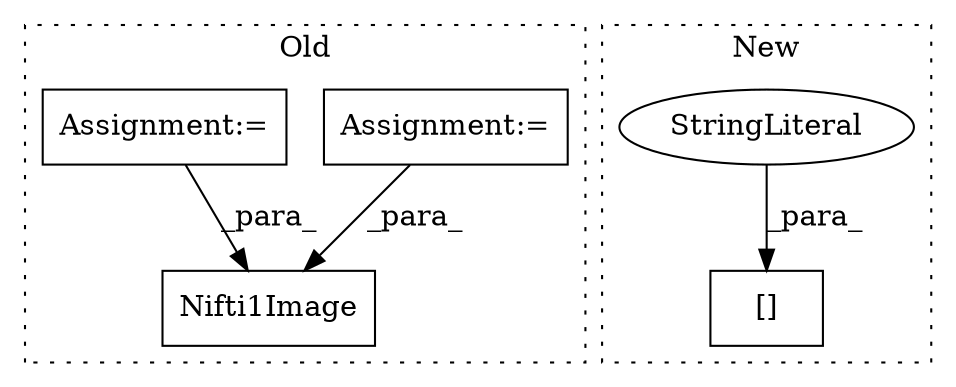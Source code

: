 digraph G {
subgraph cluster0 {
1 [label="Nifti1Image" a="32" s="1246,1399" l="12,1" shape="box"];
4 [label="Assignment:=" a="7" s="614" l="4" shape="box"];
5 [label="Assignment:=" a="7" s="476" l="6" shape="box"];
label = "Old";
style="dotted";
}
subgraph cluster1 {
2 [label="[]" a="2" s="808,841" l="2,1" shape="box"];
3 [label="StringLiteral" a="45" s="810" l="31" shape="ellipse"];
label = "New";
style="dotted";
}
3 -> 2 [label="_para_"];
4 -> 1 [label="_para_"];
5 -> 1 [label="_para_"];
}